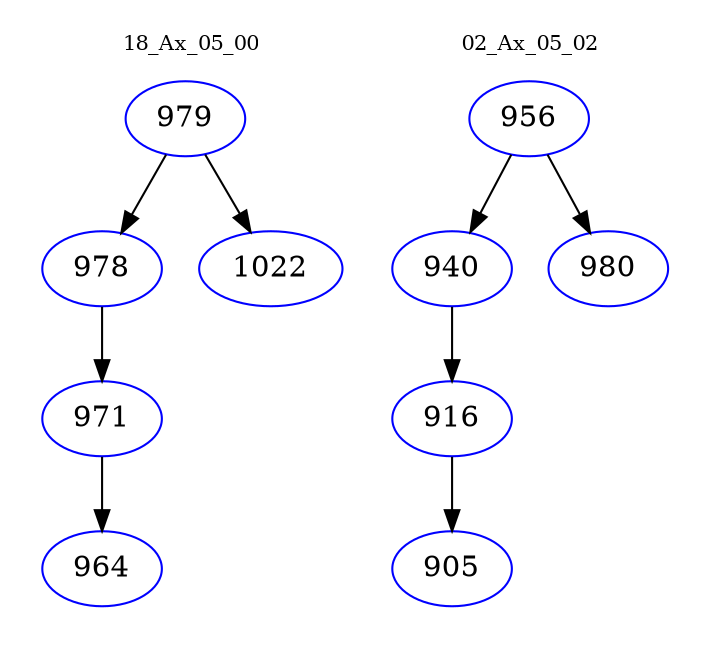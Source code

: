 digraph{
subgraph cluster_0 {
color = white
label = "18_Ax_05_00";
fontsize=10;
T0_979 [label="979", color="blue"]
T0_979 -> T0_978 [color="black"]
T0_978 [label="978", color="blue"]
T0_978 -> T0_971 [color="black"]
T0_971 [label="971", color="blue"]
T0_971 -> T0_964 [color="black"]
T0_964 [label="964", color="blue"]
T0_979 -> T0_1022 [color="black"]
T0_1022 [label="1022", color="blue"]
}
subgraph cluster_1 {
color = white
label = "02_Ax_05_02";
fontsize=10;
T1_956 [label="956", color="blue"]
T1_956 -> T1_940 [color="black"]
T1_940 [label="940", color="blue"]
T1_940 -> T1_916 [color="black"]
T1_916 [label="916", color="blue"]
T1_916 -> T1_905 [color="black"]
T1_905 [label="905", color="blue"]
T1_956 -> T1_980 [color="black"]
T1_980 [label="980", color="blue"]
}
}
